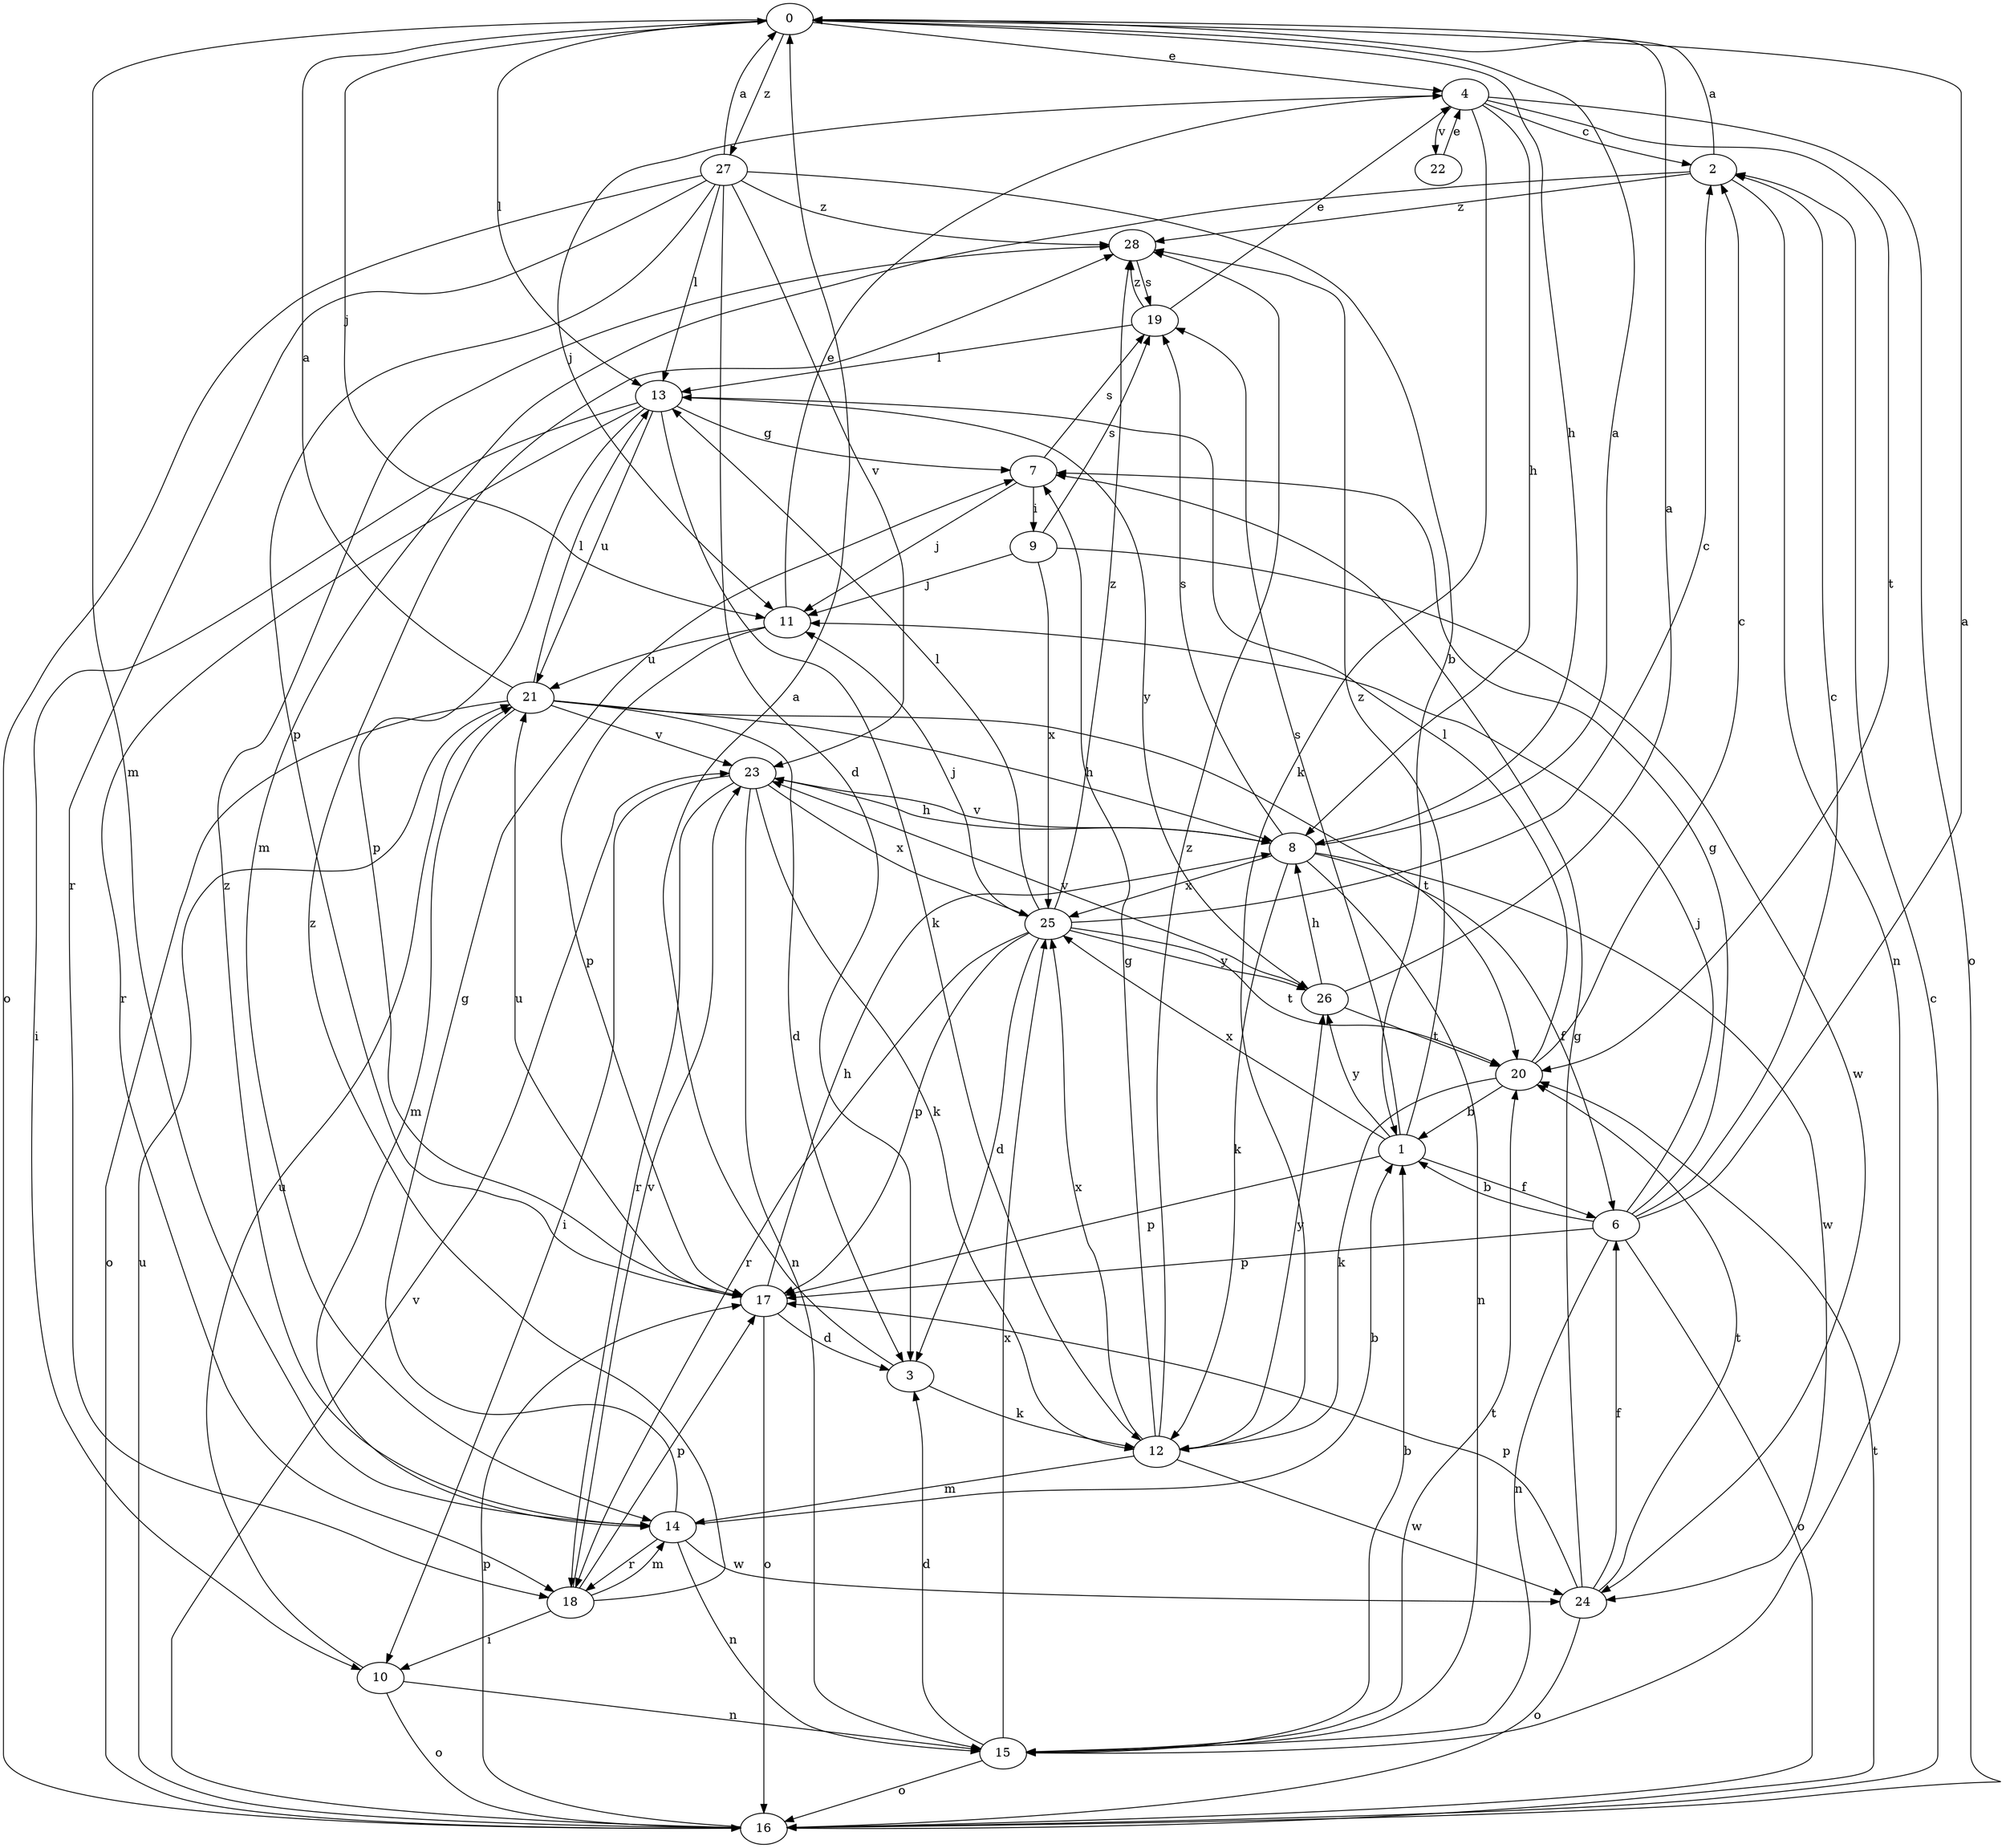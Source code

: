 strict digraph  {
0;
1;
2;
3;
4;
6;
7;
8;
9;
10;
11;
12;
13;
14;
15;
16;
17;
18;
19;
20;
21;
22;
23;
24;
25;
26;
27;
28;
0 -> 4  [label=e];
0 -> 8  [label=h];
0 -> 11  [label=j];
0 -> 13  [label=l];
0 -> 14  [label=m];
0 -> 27  [label=z];
1 -> 6  [label=f];
1 -> 17  [label=p];
1 -> 19  [label=s];
1 -> 25  [label=x];
1 -> 26  [label=y];
1 -> 28  [label=z];
2 -> 0  [label=a];
2 -> 14  [label=m];
2 -> 15  [label=n];
2 -> 28  [label=z];
3 -> 0  [label=a];
3 -> 12  [label=k];
4 -> 2  [label=c];
4 -> 8  [label=h];
4 -> 11  [label=j];
4 -> 12  [label=k];
4 -> 16  [label=o];
4 -> 20  [label=t];
4 -> 22  [label=v];
6 -> 0  [label=a];
6 -> 1  [label=b];
6 -> 2  [label=c];
6 -> 7  [label=g];
6 -> 11  [label=j];
6 -> 15  [label=n];
6 -> 16  [label=o];
6 -> 17  [label=p];
7 -> 9  [label=i];
7 -> 11  [label=j];
7 -> 19  [label=s];
8 -> 0  [label=a];
8 -> 6  [label=f];
8 -> 12  [label=k];
8 -> 15  [label=n];
8 -> 19  [label=s];
8 -> 23  [label=v];
8 -> 24  [label=w];
8 -> 25  [label=x];
9 -> 11  [label=j];
9 -> 19  [label=s];
9 -> 24  [label=w];
9 -> 25  [label=x];
10 -> 15  [label=n];
10 -> 16  [label=o];
10 -> 21  [label=u];
11 -> 4  [label=e];
11 -> 17  [label=p];
11 -> 21  [label=u];
12 -> 7  [label=g];
12 -> 14  [label=m];
12 -> 24  [label=w];
12 -> 25  [label=x];
12 -> 26  [label=y];
12 -> 28  [label=z];
13 -> 7  [label=g];
13 -> 10  [label=i];
13 -> 12  [label=k];
13 -> 17  [label=p];
13 -> 18  [label=r];
13 -> 21  [label=u];
13 -> 26  [label=y];
14 -> 1  [label=b];
14 -> 7  [label=g];
14 -> 15  [label=n];
14 -> 18  [label=r];
14 -> 24  [label=w];
14 -> 28  [label=z];
15 -> 1  [label=b];
15 -> 3  [label=d];
15 -> 16  [label=o];
15 -> 20  [label=t];
15 -> 25  [label=x];
16 -> 2  [label=c];
16 -> 17  [label=p];
16 -> 20  [label=t];
16 -> 21  [label=u];
16 -> 23  [label=v];
17 -> 3  [label=d];
17 -> 8  [label=h];
17 -> 16  [label=o];
17 -> 21  [label=u];
18 -> 10  [label=i];
18 -> 14  [label=m];
18 -> 17  [label=p];
18 -> 23  [label=v];
18 -> 28  [label=z];
19 -> 4  [label=e];
19 -> 13  [label=l];
19 -> 28  [label=z];
20 -> 1  [label=b];
20 -> 2  [label=c];
20 -> 12  [label=k];
20 -> 13  [label=l];
21 -> 0  [label=a];
21 -> 3  [label=d];
21 -> 8  [label=h];
21 -> 13  [label=l];
21 -> 14  [label=m];
21 -> 16  [label=o];
21 -> 20  [label=t];
21 -> 23  [label=v];
22 -> 4  [label=e];
23 -> 8  [label=h];
23 -> 10  [label=i];
23 -> 12  [label=k];
23 -> 15  [label=n];
23 -> 18  [label=r];
23 -> 25  [label=x];
24 -> 6  [label=f];
24 -> 7  [label=g];
24 -> 16  [label=o];
24 -> 17  [label=p];
24 -> 20  [label=t];
25 -> 2  [label=c];
25 -> 3  [label=d];
25 -> 11  [label=j];
25 -> 13  [label=l];
25 -> 17  [label=p];
25 -> 18  [label=r];
25 -> 20  [label=t];
25 -> 26  [label=y];
25 -> 28  [label=z];
26 -> 0  [label=a];
26 -> 8  [label=h];
26 -> 20  [label=t];
26 -> 23  [label=v];
27 -> 0  [label=a];
27 -> 1  [label=b];
27 -> 3  [label=d];
27 -> 13  [label=l];
27 -> 16  [label=o];
27 -> 17  [label=p];
27 -> 18  [label=r];
27 -> 23  [label=v];
27 -> 28  [label=z];
28 -> 19  [label=s];
}
